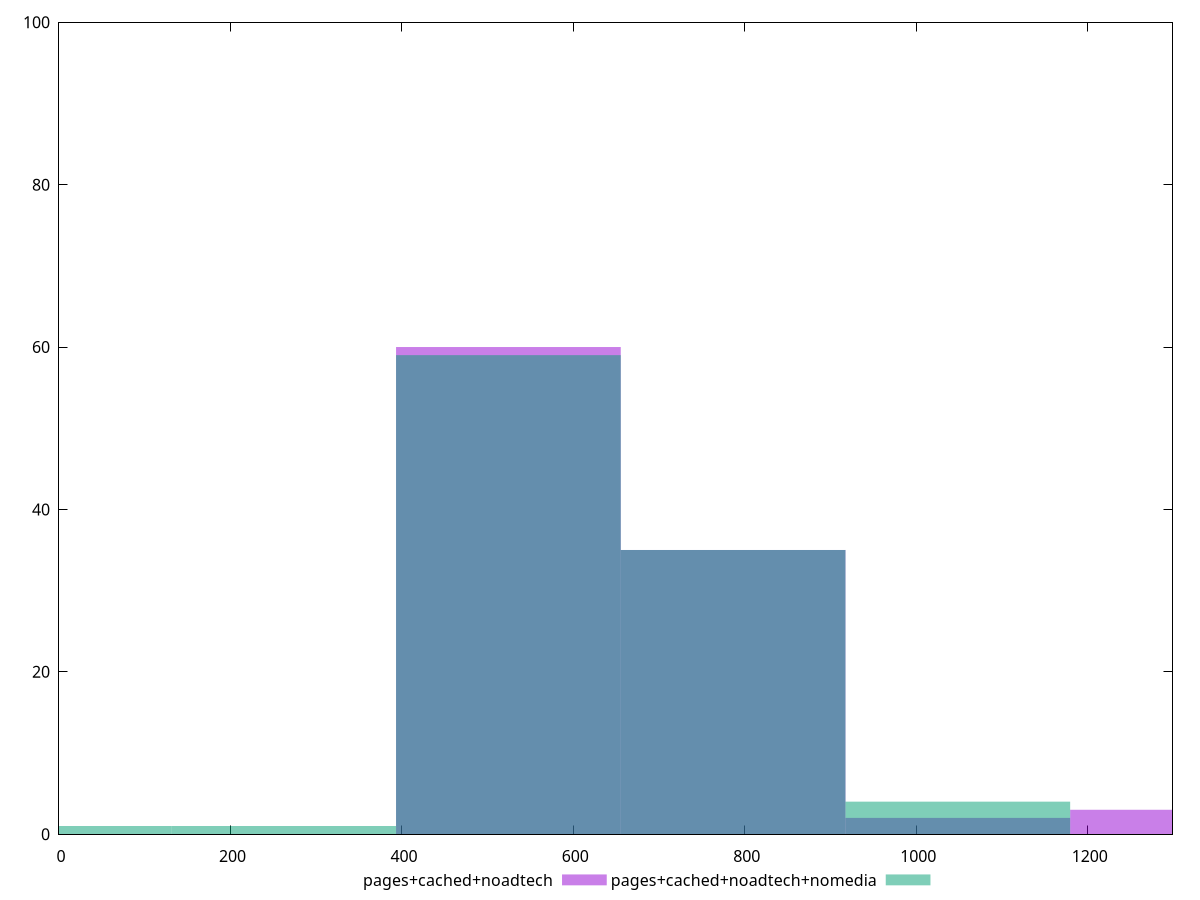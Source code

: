 reset

$pagesCachedNoadtech <<EOF
1310.6839654283078 3
786.4103792569847 35
524.2735861713231 60
1048.5471723426463 2
EOF

$pagesCachedNoadtechNomedia <<EOF
1048.5471723426463 4
262.13679308566157 1
786.4103792569847 35
524.2735861713231 59
0 1
EOF

set key outside below
set boxwidth 262.13679308566157
set xrange [0:1299]
set yrange [0:100]
set trange [0:100]
set style fill transparent solid 0.5 noborder
set terminal svg size 640, 500 enhanced background rgb 'white'
set output "report_00013_2021-02-09T12-04-24.940Z/render-blocking-resources/comparison/histogram/2_vs_3.svg"

plot $pagesCachedNoadtech title "pages+cached+noadtech" with boxes, \
     $pagesCachedNoadtechNomedia title "pages+cached+noadtech+nomedia" with boxes

reset
